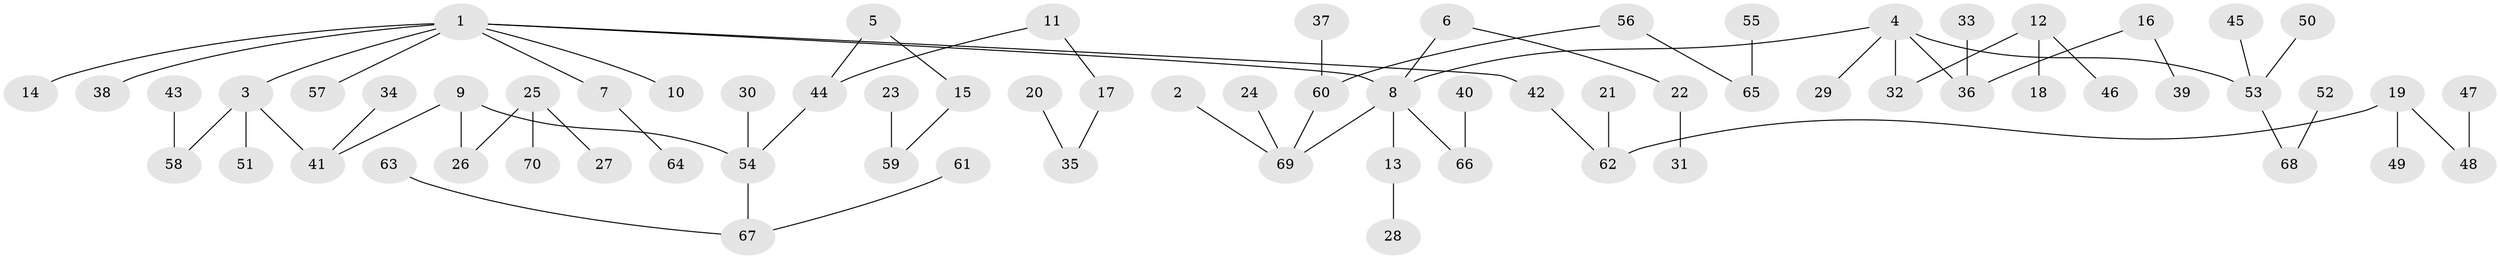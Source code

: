 // original degree distribution, {6: 0.02142857142857143, 3: 0.11428571428571428, 5: 0.02857142857142857, 4: 0.07857142857142857, 7: 0.007142857142857143, 2: 0.2571428571428571, 1: 0.4928571428571429}
// Generated by graph-tools (version 1.1) at 2025/50/03/09/25 03:50:20]
// undirected, 70 vertices, 69 edges
graph export_dot {
graph [start="1"]
  node [color=gray90,style=filled];
  1;
  2;
  3;
  4;
  5;
  6;
  7;
  8;
  9;
  10;
  11;
  12;
  13;
  14;
  15;
  16;
  17;
  18;
  19;
  20;
  21;
  22;
  23;
  24;
  25;
  26;
  27;
  28;
  29;
  30;
  31;
  32;
  33;
  34;
  35;
  36;
  37;
  38;
  39;
  40;
  41;
  42;
  43;
  44;
  45;
  46;
  47;
  48;
  49;
  50;
  51;
  52;
  53;
  54;
  55;
  56;
  57;
  58;
  59;
  60;
  61;
  62;
  63;
  64;
  65;
  66;
  67;
  68;
  69;
  70;
  1 -- 3 [weight=1.0];
  1 -- 7 [weight=1.0];
  1 -- 8 [weight=1.0];
  1 -- 10 [weight=1.0];
  1 -- 14 [weight=1.0];
  1 -- 38 [weight=1.0];
  1 -- 42 [weight=1.0];
  1 -- 57 [weight=1.0];
  2 -- 69 [weight=1.0];
  3 -- 41 [weight=1.0];
  3 -- 51 [weight=1.0];
  3 -- 58 [weight=1.0];
  4 -- 8 [weight=1.0];
  4 -- 29 [weight=1.0];
  4 -- 32 [weight=1.0];
  4 -- 36 [weight=1.0];
  4 -- 53 [weight=1.0];
  5 -- 15 [weight=1.0];
  5 -- 44 [weight=1.0];
  6 -- 8 [weight=1.0];
  6 -- 22 [weight=1.0];
  7 -- 64 [weight=1.0];
  8 -- 13 [weight=1.0];
  8 -- 66 [weight=1.0];
  8 -- 69 [weight=1.0];
  9 -- 26 [weight=1.0];
  9 -- 41 [weight=1.0];
  9 -- 54 [weight=1.0];
  11 -- 17 [weight=1.0];
  11 -- 44 [weight=1.0];
  12 -- 18 [weight=1.0];
  12 -- 32 [weight=1.0];
  12 -- 46 [weight=1.0];
  13 -- 28 [weight=1.0];
  15 -- 59 [weight=1.0];
  16 -- 36 [weight=1.0];
  16 -- 39 [weight=1.0];
  17 -- 35 [weight=1.0];
  19 -- 48 [weight=1.0];
  19 -- 49 [weight=1.0];
  19 -- 62 [weight=1.0];
  20 -- 35 [weight=1.0];
  21 -- 62 [weight=1.0];
  22 -- 31 [weight=1.0];
  23 -- 59 [weight=1.0];
  24 -- 69 [weight=1.0];
  25 -- 26 [weight=1.0];
  25 -- 27 [weight=1.0];
  25 -- 70 [weight=1.0];
  30 -- 54 [weight=1.0];
  33 -- 36 [weight=1.0];
  34 -- 41 [weight=1.0];
  37 -- 60 [weight=1.0];
  40 -- 66 [weight=1.0];
  42 -- 62 [weight=1.0];
  43 -- 58 [weight=1.0];
  44 -- 54 [weight=1.0];
  45 -- 53 [weight=1.0];
  47 -- 48 [weight=1.0];
  50 -- 53 [weight=1.0];
  52 -- 68 [weight=1.0];
  53 -- 68 [weight=1.0];
  54 -- 67 [weight=1.0];
  55 -- 65 [weight=1.0];
  56 -- 60 [weight=1.0];
  56 -- 65 [weight=1.0];
  60 -- 69 [weight=1.0];
  61 -- 67 [weight=1.0];
  63 -- 67 [weight=1.0];
}
